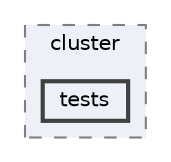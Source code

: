 digraph "/home/jam/Research/IRES-2025/dev/src/llm-scripts/testing/hypothesis-testing/hyp-env/lib/python3.12/site-packages/scipy/cluster/tests"
{
 // LATEX_PDF_SIZE
  bgcolor="transparent";
  edge [fontname=Helvetica,fontsize=10,labelfontname=Helvetica,labelfontsize=10];
  node [fontname=Helvetica,fontsize=10,shape=box,height=0.2,width=0.4];
  compound=true
  subgraph clusterdir_44b02be18a13580be90f75a6331af009 {
    graph [ bgcolor="#edf0f7", pencolor="grey50", label="cluster", fontname=Helvetica,fontsize=10 style="filled,dashed", URL="dir_44b02be18a13580be90f75a6331af009.html",tooltip=""]
  dir_38a7b69e78c0a79786f0af0961011347 [label="tests", fillcolor="#edf0f7", color="grey25", style="filled,bold", URL="dir_38a7b69e78c0a79786f0af0961011347.html",tooltip=""];
  }
}
